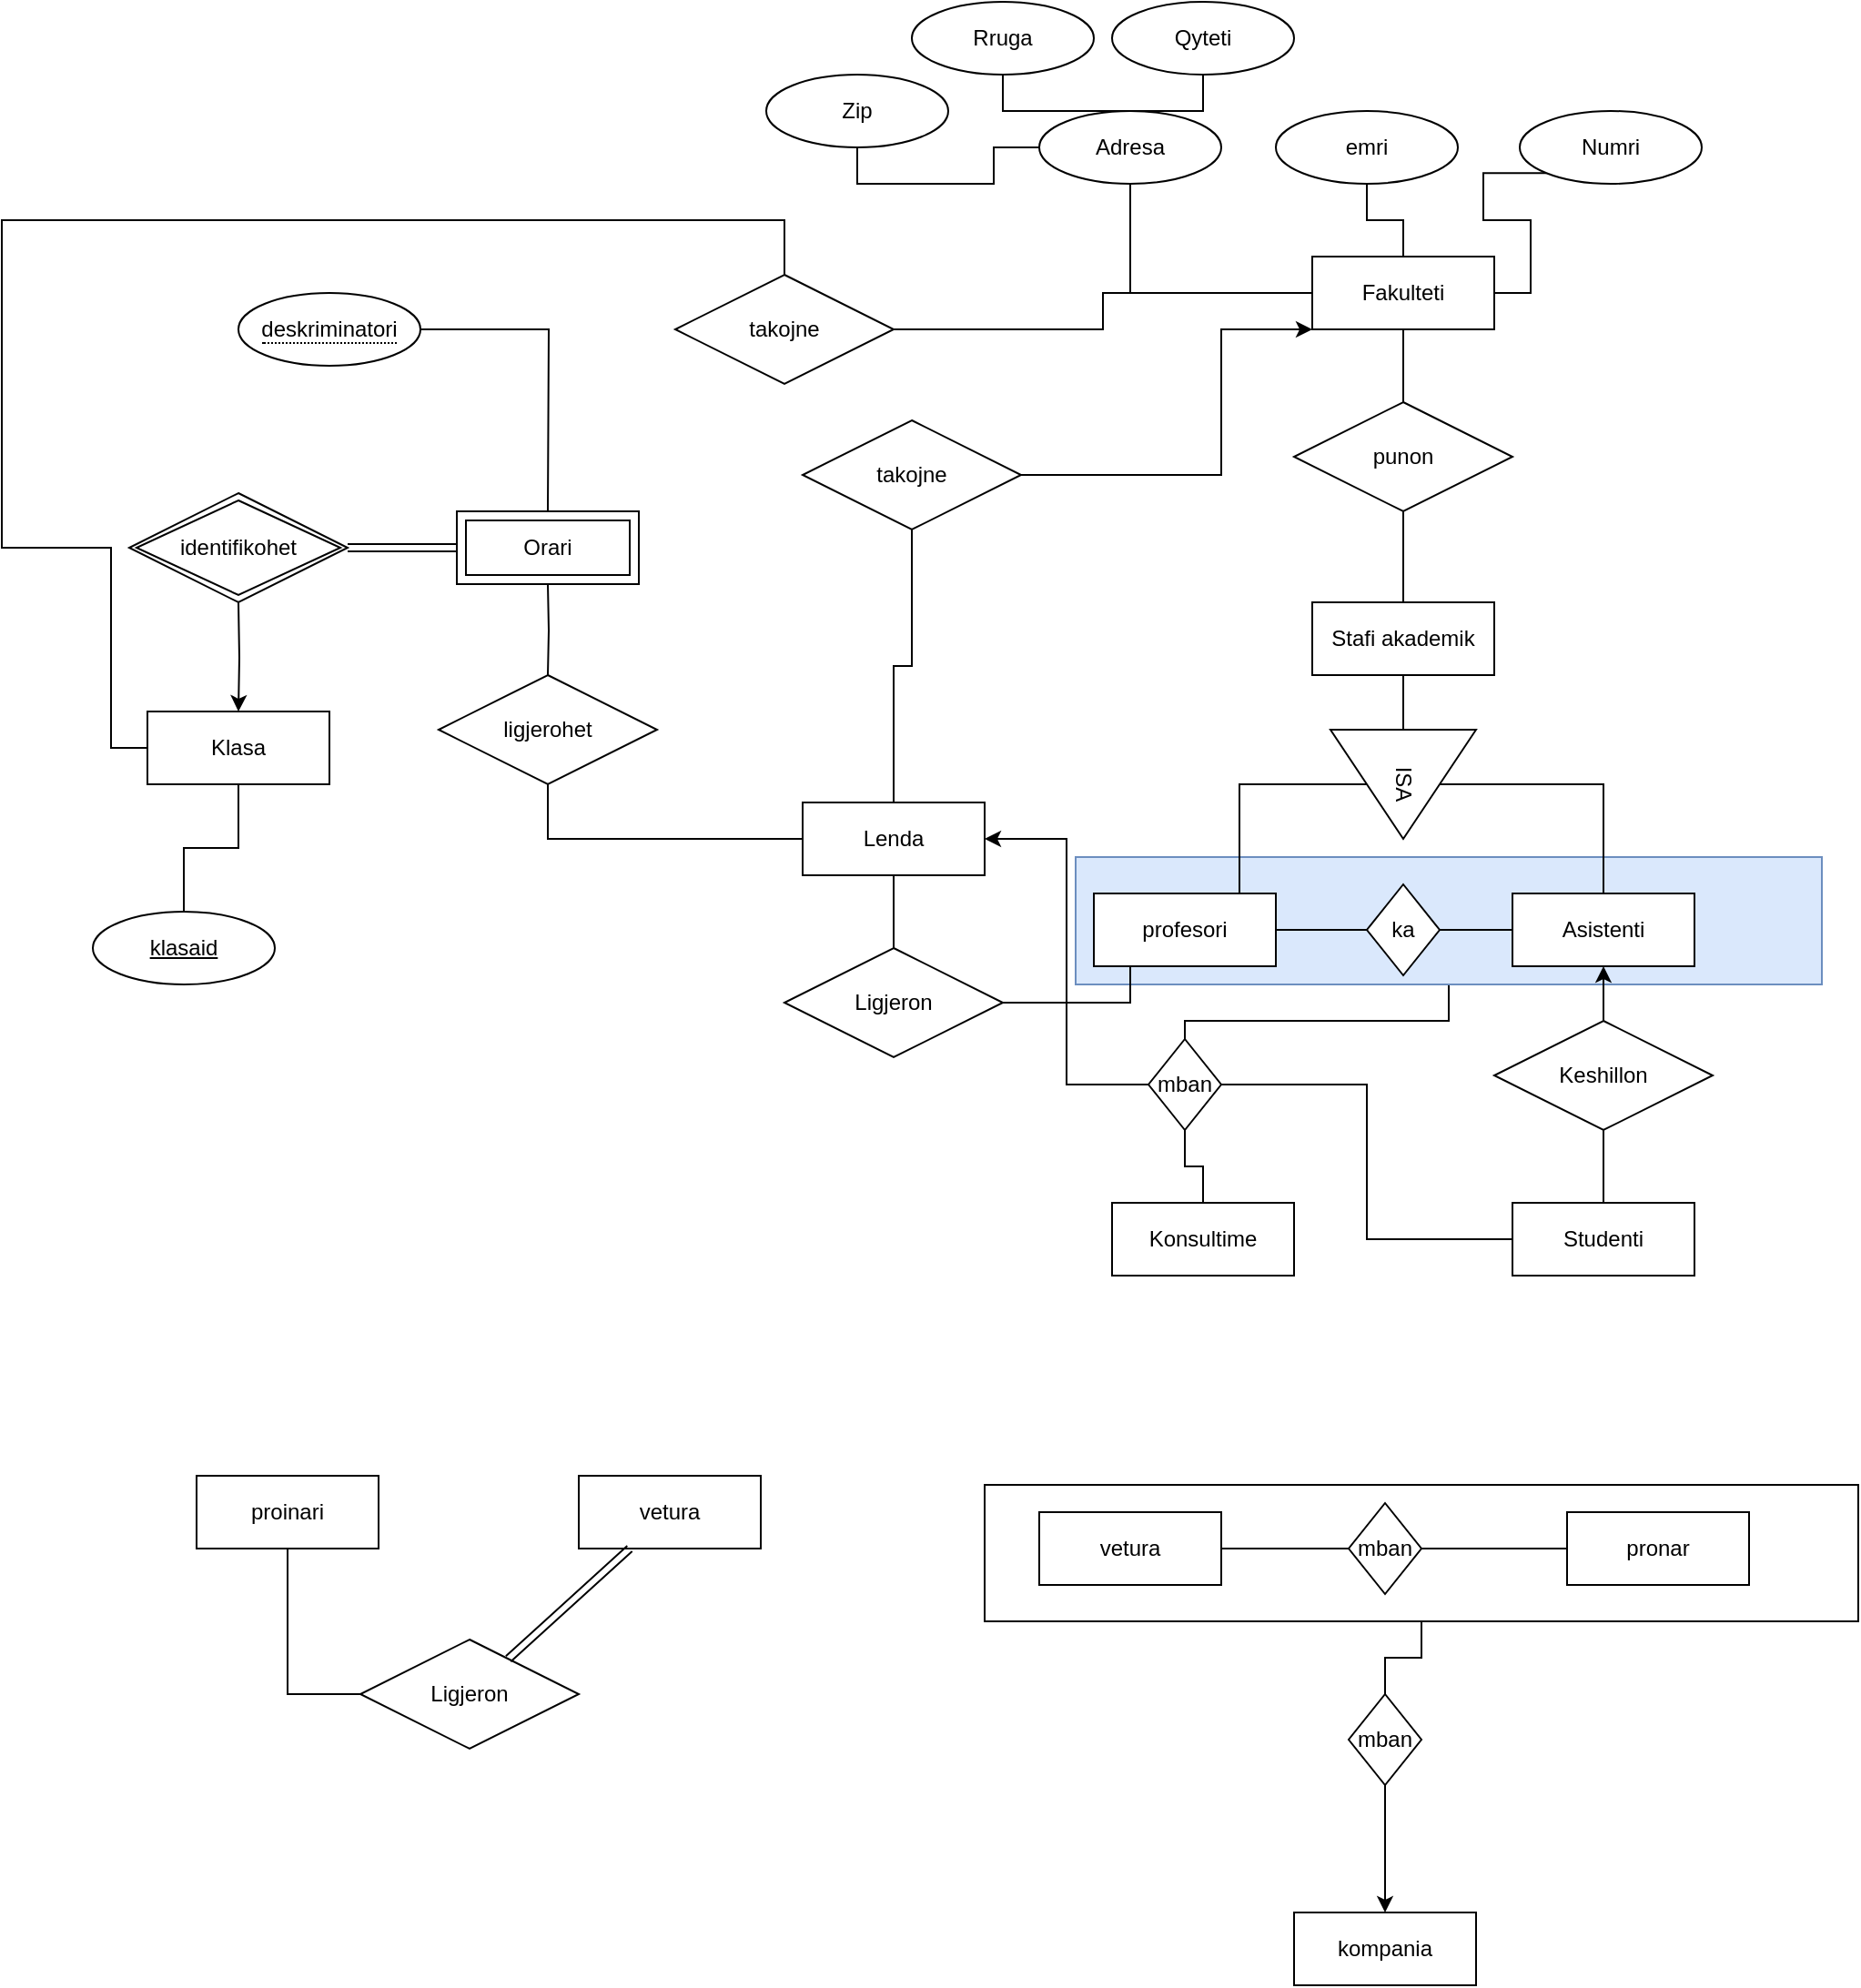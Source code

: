 <mxfile version="13.10.4" type="device"><diagram id="CICMo_LsbuT2AqRH-R7I" name="Page-1"><mxGraphModel dx="1764" dy="782" grid="1" gridSize="10" guides="1" tooltips="1" connect="1" arrows="1" fold="1" page="1" pageScale="1" pageWidth="827" pageHeight="1169" math="0" shadow="0"><root><mxCell id="0"/><mxCell id="1" parent="0"/><mxCell id="AmV_Rl4F-kF5K0ibp3AN-91" value="" style="rounded=0;whiteSpace=wrap;html=1;" vertex="1" parent="1"><mxGeometry x="20" y="825" width="480" height="75" as="geometry"/></mxCell><mxCell id="AmV_Rl4F-kF5K0ibp3AN-81" style="edgeStyle=orthogonalEdgeStyle;rounded=0;orthogonalLoop=1;jettySize=auto;html=1;exitX=0.5;exitY=1;exitDx=0;exitDy=0;startArrow=none;startFill=0;endArrow=none;endFill=0;" edge="1" parent="1" source="AmV_Rl4F-kF5K0ibp3AN-79" target="AmV_Rl4F-kF5K0ibp3AN-73"><mxGeometry relative="1" as="geometry"/></mxCell><mxCell id="AmV_Rl4F-kF5K0ibp3AN-79" value="" style="rounded=0;whiteSpace=wrap;html=1;fillColor=#dae8fc;strokeColor=#6c8ebf;" vertex="1" parent="1"><mxGeometry x="70" y="480" width="410" height="70" as="geometry"/></mxCell><mxCell id="AmV_Rl4F-kF5K0ibp3AN-1" value="Fakulteti" style="whiteSpace=wrap;html=1;align=center;" vertex="1" parent="1"><mxGeometry x="200" y="150" width="100" height="40" as="geometry"/></mxCell><mxCell id="AmV_Rl4F-kF5K0ibp3AN-9" style="edgeStyle=orthogonalEdgeStyle;rounded=0;orthogonalLoop=1;jettySize=auto;html=1;exitX=0.5;exitY=1;exitDx=0;exitDy=0;endArrow=none;endFill=0;" edge="1" parent="1" source="AmV_Rl4F-kF5K0ibp3AN-2" target="AmV_Rl4F-kF5K0ibp3AN-1"><mxGeometry relative="1" as="geometry"/></mxCell><mxCell id="AmV_Rl4F-kF5K0ibp3AN-2" value="emri" style="ellipse;whiteSpace=wrap;html=1;align=center;" vertex="1" parent="1"><mxGeometry x="180" y="70" width="100" height="40" as="geometry"/></mxCell><mxCell id="AmV_Rl4F-kF5K0ibp3AN-11" style="edgeStyle=orthogonalEdgeStyle;rounded=0;orthogonalLoop=1;jettySize=auto;html=1;exitX=0.5;exitY=1;exitDx=0;exitDy=0;endArrow=none;endFill=0;" edge="1" parent="1" source="AmV_Rl4F-kF5K0ibp3AN-3" target="AmV_Rl4F-kF5K0ibp3AN-4"><mxGeometry relative="1" as="geometry"/></mxCell><mxCell id="AmV_Rl4F-kF5K0ibp3AN-3" value="Qyteti" style="ellipse;whiteSpace=wrap;html=1;align=center;" vertex="1" parent="1"><mxGeometry x="90" y="10" width="100" height="40" as="geometry"/></mxCell><mxCell id="AmV_Rl4F-kF5K0ibp3AN-10" style="edgeStyle=orthogonalEdgeStyle;rounded=0;orthogonalLoop=1;jettySize=auto;html=1;exitX=0.5;exitY=1;exitDx=0;exitDy=0;entryX=0;entryY=0.5;entryDx=0;entryDy=0;endArrow=none;endFill=0;" edge="1" parent="1" source="AmV_Rl4F-kF5K0ibp3AN-4" target="AmV_Rl4F-kF5K0ibp3AN-1"><mxGeometry relative="1" as="geometry"/></mxCell><mxCell id="AmV_Rl4F-kF5K0ibp3AN-4" value="Adresa" style="ellipse;whiteSpace=wrap;html=1;align=center;" vertex="1" parent="1"><mxGeometry x="50" y="70" width="100" height="40" as="geometry"/></mxCell><mxCell id="AmV_Rl4F-kF5K0ibp3AN-8" style="edgeStyle=orthogonalEdgeStyle;rounded=0;orthogonalLoop=1;jettySize=auto;html=1;exitX=0;exitY=1;exitDx=0;exitDy=0;entryX=1;entryY=0.5;entryDx=0;entryDy=0;endArrow=none;endFill=0;" edge="1" parent="1" source="AmV_Rl4F-kF5K0ibp3AN-5" target="AmV_Rl4F-kF5K0ibp3AN-1"><mxGeometry relative="1" as="geometry"/></mxCell><mxCell id="AmV_Rl4F-kF5K0ibp3AN-5" value="Numri" style="ellipse;whiteSpace=wrap;html=1;align=center;" vertex="1" parent="1"><mxGeometry x="314" y="70" width="100" height="40" as="geometry"/></mxCell><mxCell id="AmV_Rl4F-kF5K0ibp3AN-12" style="edgeStyle=orthogonalEdgeStyle;rounded=0;orthogonalLoop=1;jettySize=auto;html=1;exitX=0.5;exitY=1;exitDx=0;exitDy=0;endArrow=none;endFill=0;" edge="1" parent="1" source="AmV_Rl4F-kF5K0ibp3AN-6" target="AmV_Rl4F-kF5K0ibp3AN-4"><mxGeometry relative="1" as="geometry"/></mxCell><mxCell id="AmV_Rl4F-kF5K0ibp3AN-6" value="Rruga" style="ellipse;whiteSpace=wrap;html=1;align=center;" vertex="1" parent="1"><mxGeometry x="-20" y="10" width="100" height="40" as="geometry"/></mxCell><mxCell id="AmV_Rl4F-kF5K0ibp3AN-13" style="edgeStyle=orthogonalEdgeStyle;rounded=0;orthogonalLoop=1;jettySize=auto;html=1;exitX=0.5;exitY=1;exitDx=0;exitDy=0;endArrow=none;endFill=0;" edge="1" parent="1" source="AmV_Rl4F-kF5K0ibp3AN-7" target="AmV_Rl4F-kF5K0ibp3AN-4"><mxGeometry relative="1" as="geometry"/></mxCell><mxCell id="AmV_Rl4F-kF5K0ibp3AN-7" value="Zip" style="ellipse;whiteSpace=wrap;html=1;align=center;" vertex="1" parent="1"><mxGeometry x="-100" y="50" width="100" height="40" as="geometry"/></mxCell><mxCell id="AmV_Rl4F-kF5K0ibp3AN-21" style="edgeStyle=orthogonalEdgeStyle;rounded=0;orthogonalLoop=1;jettySize=auto;html=1;exitX=0.5;exitY=1;exitDx=0;exitDy=0;entryX=0;entryY=0.5;entryDx=0;entryDy=0;endArrow=none;endFill=0;" edge="1" parent="1" source="AmV_Rl4F-kF5K0ibp3AN-14" target="AmV_Rl4F-kF5K0ibp3AN-20"><mxGeometry relative="1" as="geometry"/></mxCell><mxCell id="AmV_Rl4F-kF5K0ibp3AN-14" value="Stafi akademik" style="whiteSpace=wrap;html=1;align=center;" vertex="1" parent="1"><mxGeometry x="200" y="340" width="100" height="40" as="geometry"/></mxCell><mxCell id="AmV_Rl4F-kF5K0ibp3AN-16" style="edgeStyle=orthogonalEdgeStyle;rounded=0;orthogonalLoop=1;jettySize=auto;html=1;exitX=0.5;exitY=0;exitDx=0;exitDy=0;endArrow=none;endFill=0;" edge="1" parent="1" source="AmV_Rl4F-kF5K0ibp3AN-15" target="AmV_Rl4F-kF5K0ibp3AN-1"><mxGeometry relative="1" as="geometry"/></mxCell><mxCell id="AmV_Rl4F-kF5K0ibp3AN-17" style="edgeStyle=orthogonalEdgeStyle;rounded=0;orthogonalLoop=1;jettySize=auto;html=1;exitX=0.5;exitY=1;exitDx=0;exitDy=0;entryX=0.5;entryY=0;entryDx=0;entryDy=0;endArrow=none;endFill=0;" edge="1" parent="1" source="AmV_Rl4F-kF5K0ibp3AN-15" target="AmV_Rl4F-kF5K0ibp3AN-14"><mxGeometry relative="1" as="geometry"/></mxCell><mxCell id="AmV_Rl4F-kF5K0ibp3AN-15" value="punon" style="shape=rhombus;perimeter=rhombusPerimeter;whiteSpace=wrap;html=1;align=center;" vertex="1" parent="1"><mxGeometry x="190" y="230" width="120" height="60" as="geometry"/></mxCell><mxCell id="AmV_Rl4F-kF5K0ibp3AN-34" style="edgeStyle=orthogonalEdgeStyle;rounded=0;orthogonalLoop=1;jettySize=auto;html=1;exitX=0.5;exitY=1;exitDx=0;exitDy=0;endArrow=none;endFill=0;" edge="1" parent="1" source="AmV_Rl4F-kF5K0ibp3AN-18" target="AmV_Rl4F-kF5K0ibp3AN-33"><mxGeometry relative="1" as="geometry"><Array as="points"><mxPoint x="100" y="540"/><mxPoint x="100" y="560"/></Array></mxGeometry></mxCell><mxCell id="AmV_Rl4F-kF5K0ibp3AN-41" style="edgeStyle=orthogonalEdgeStyle;rounded=0;orthogonalLoop=1;jettySize=auto;html=1;exitX=1;exitY=0.5;exitDx=0;exitDy=0;startArrow=none;startFill=0;endArrow=none;endFill=0;" edge="1" parent="1" source="AmV_Rl4F-kF5K0ibp3AN-18" target="AmV_Rl4F-kF5K0ibp3AN-40"><mxGeometry relative="1" as="geometry"/></mxCell><mxCell id="AmV_Rl4F-kF5K0ibp3AN-18" value="profesori" style="whiteSpace=wrap;html=1;align=center;" vertex="1" parent="1"><mxGeometry x="80" y="500" width="100" height="40" as="geometry"/></mxCell><mxCell id="AmV_Rl4F-kF5K0ibp3AN-38" style="edgeStyle=orthogonalEdgeStyle;rounded=0;orthogonalLoop=1;jettySize=auto;html=1;exitX=0.5;exitY=1;exitDx=0;exitDy=0;entryX=0.5;entryY=0;entryDx=0;entryDy=0;endArrow=none;endFill=0;startArrow=classic;startFill=1;" edge="1" parent="1" source="AmV_Rl4F-kF5K0ibp3AN-19" target="AmV_Rl4F-kF5K0ibp3AN-37"><mxGeometry relative="1" as="geometry"/></mxCell><mxCell id="AmV_Rl4F-kF5K0ibp3AN-19" value="Asistenti" style="whiteSpace=wrap;html=1;align=center;" vertex="1" parent="1"><mxGeometry x="310" y="500" width="100" height="40" as="geometry"/></mxCell><mxCell id="AmV_Rl4F-kF5K0ibp3AN-22" style="edgeStyle=orthogonalEdgeStyle;rounded=0;orthogonalLoop=1;jettySize=auto;html=1;exitX=0.5;exitY=1;exitDx=0;exitDy=0;entryX=0.5;entryY=0;entryDx=0;entryDy=0;endArrow=none;endFill=0;" edge="1" parent="1" source="AmV_Rl4F-kF5K0ibp3AN-20" target="AmV_Rl4F-kF5K0ibp3AN-18"><mxGeometry relative="1" as="geometry"><Array as="points"><mxPoint x="160" y="440"/></Array></mxGeometry></mxCell><mxCell id="AmV_Rl4F-kF5K0ibp3AN-23" style="edgeStyle=orthogonalEdgeStyle;rounded=0;orthogonalLoop=1;jettySize=auto;html=1;exitX=0.5;exitY=0;exitDx=0;exitDy=0;endArrow=none;endFill=0;" edge="1" parent="1" source="AmV_Rl4F-kF5K0ibp3AN-20" target="AmV_Rl4F-kF5K0ibp3AN-19"><mxGeometry relative="1" as="geometry"/></mxCell><mxCell id="AmV_Rl4F-kF5K0ibp3AN-20" value="ISA" style="triangle;whiteSpace=wrap;html=1;rotation=90;" vertex="1" parent="1"><mxGeometry x="220" y="400" width="60" height="80" as="geometry"/></mxCell><mxCell id="AmV_Rl4F-kF5K0ibp3AN-77" style="edgeStyle=orthogonalEdgeStyle;rounded=0;orthogonalLoop=1;jettySize=auto;html=1;exitX=1;exitY=0.5;exitDx=0;exitDy=0;entryX=0;entryY=0.5;entryDx=0;entryDy=0;startArrow=classic;startFill=1;endArrow=none;endFill=0;" edge="1" parent="1" source="AmV_Rl4F-kF5K0ibp3AN-32" target="AmV_Rl4F-kF5K0ibp3AN-73"><mxGeometry relative="1" as="geometry"/></mxCell><mxCell id="AmV_Rl4F-kF5K0ibp3AN-32" value="Lenda" style="whiteSpace=wrap;html=1;align=center;" vertex="1" parent="1"><mxGeometry x="-80" y="450" width="100" height="40" as="geometry"/></mxCell><mxCell id="AmV_Rl4F-kF5K0ibp3AN-35" style="edgeStyle=orthogonalEdgeStyle;rounded=0;orthogonalLoop=1;jettySize=auto;html=1;endArrow=none;endFill=0;" edge="1" parent="1" source="AmV_Rl4F-kF5K0ibp3AN-33" target="AmV_Rl4F-kF5K0ibp3AN-32"><mxGeometry relative="1" as="geometry"/></mxCell><mxCell id="AmV_Rl4F-kF5K0ibp3AN-33" value="Ligjeron" style="shape=rhombus;perimeter=rhombusPerimeter;whiteSpace=wrap;html=1;align=center;" vertex="1" parent="1"><mxGeometry x="-90" y="530" width="120" height="60" as="geometry"/></mxCell><mxCell id="AmV_Rl4F-kF5K0ibp3AN-36" value="Studenti" style="whiteSpace=wrap;html=1;align=center;" vertex="1" parent="1"><mxGeometry x="310" y="670" width="100" height="40" as="geometry"/></mxCell><mxCell id="AmV_Rl4F-kF5K0ibp3AN-39" style="edgeStyle=orthogonalEdgeStyle;rounded=0;orthogonalLoop=1;jettySize=auto;html=1;exitX=0.5;exitY=1;exitDx=0;exitDy=0;entryX=0.5;entryY=0;entryDx=0;entryDy=0;endArrow=none;endFill=0;" edge="1" parent="1" source="AmV_Rl4F-kF5K0ibp3AN-37" target="AmV_Rl4F-kF5K0ibp3AN-36"><mxGeometry relative="1" as="geometry"/></mxCell><mxCell id="AmV_Rl4F-kF5K0ibp3AN-37" value="Keshillon" style="shape=rhombus;perimeter=rhombusPerimeter;whiteSpace=wrap;html=1;align=center;" vertex="1" parent="1"><mxGeometry x="300" y="570" width="120" height="60" as="geometry"/></mxCell><mxCell id="AmV_Rl4F-kF5K0ibp3AN-42" style="edgeStyle=orthogonalEdgeStyle;rounded=0;orthogonalLoop=1;jettySize=auto;html=1;exitX=1;exitY=0.5;exitDx=0;exitDy=0;startArrow=none;startFill=0;endArrow=none;endFill=0;" edge="1" parent="1" source="AmV_Rl4F-kF5K0ibp3AN-40" target="AmV_Rl4F-kF5K0ibp3AN-19"><mxGeometry relative="1" as="geometry"/></mxCell><mxCell id="AmV_Rl4F-kF5K0ibp3AN-40" value="ka" style="shape=rhombus;perimeter=rhombusPerimeter;whiteSpace=wrap;html=1;align=center;" vertex="1" parent="1"><mxGeometry x="230" y="495" width="40" height="50" as="geometry"/></mxCell><mxCell id="AmV_Rl4F-kF5K0ibp3AN-44" style="edgeStyle=orthogonalEdgeStyle;rounded=0;orthogonalLoop=1;jettySize=auto;html=1;exitX=1;exitY=0.5;exitDx=0;exitDy=0;startArrow=none;startFill=0;endArrow=classic;endFill=1;" edge="1" parent="1" source="AmV_Rl4F-kF5K0ibp3AN-43" target="AmV_Rl4F-kF5K0ibp3AN-1"><mxGeometry relative="1" as="geometry"><Array as="points"><mxPoint x="150" y="270"/><mxPoint x="150" y="190"/></Array></mxGeometry></mxCell><mxCell id="AmV_Rl4F-kF5K0ibp3AN-45" style="edgeStyle=orthogonalEdgeStyle;rounded=0;orthogonalLoop=1;jettySize=auto;html=1;exitX=0.5;exitY=1;exitDx=0;exitDy=0;startArrow=none;startFill=0;endArrow=none;endFill=0;" edge="1" parent="1" source="AmV_Rl4F-kF5K0ibp3AN-43" target="AmV_Rl4F-kF5K0ibp3AN-32"><mxGeometry relative="1" as="geometry"/></mxCell><mxCell id="AmV_Rl4F-kF5K0ibp3AN-43" value="takojne" style="shape=rhombus;perimeter=rhombusPerimeter;whiteSpace=wrap;html=1;align=center;" vertex="1" parent="1"><mxGeometry x="-80" y="240" width="120" height="60" as="geometry"/></mxCell><mxCell id="AmV_Rl4F-kF5K0ibp3AN-49" style="edgeStyle=orthogonalEdgeStyle;rounded=0;orthogonalLoop=1;jettySize=auto;html=1;exitX=0.5;exitY=1;exitDx=0;exitDy=0;entryX=0.5;entryY=0;entryDx=0;entryDy=0;startArrow=none;startFill=0;endArrow=none;endFill=0;" edge="1" parent="1" target="AmV_Rl4F-kF5K0ibp3AN-48"><mxGeometry relative="1" as="geometry"><mxPoint x="-220" y="330.0" as="sourcePoint"/></mxGeometry></mxCell><mxCell id="AmV_Rl4F-kF5K0ibp3AN-50" style="edgeStyle=orthogonalEdgeStyle;rounded=0;orthogonalLoop=1;jettySize=auto;html=1;exitX=0.5;exitY=1;exitDx=0;exitDy=0;entryX=0;entryY=0.5;entryDx=0;entryDy=0;startArrow=none;startFill=0;endArrow=none;endFill=0;" edge="1" parent="1" source="AmV_Rl4F-kF5K0ibp3AN-48" target="AmV_Rl4F-kF5K0ibp3AN-32"><mxGeometry relative="1" as="geometry"/></mxCell><mxCell id="AmV_Rl4F-kF5K0ibp3AN-48" value="ligjerohet" style="shape=rhombus;perimeter=rhombusPerimeter;whiteSpace=wrap;html=1;align=center;" vertex="1" parent="1"><mxGeometry x="-280" y="380" width="120" height="60" as="geometry"/></mxCell><mxCell id="AmV_Rl4F-kF5K0ibp3AN-54" style="edgeStyle=orthogonalEdgeStyle;rounded=0;orthogonalLoop=1;jettySize=auto;html=1;entryX=0.5;entryY=0;entryDx=0;entryDy=0;startArrow=none;startFill=0;endArrow=none;endFill=0;" edge="1" parent="1" source="AmV_Rl4F-kF5K0ibp3AN-68"><mxGeometry relative="1" as="geometry"><mxPoint x="-300" y="220" as="sourcePoint"/><mxPoint x="-220" y="290" as="targetPoint"/></mxGeometry></mxCell><mxCell id="AmV_Rl4F-kF5K0ibp3AN-70" style="edgeStyle=orthogonalEdgeStyle;rounded=0;orthogonalLoop=1;jettySize=auto;html=1;exitX=0;exitY=0.5;exitDx=0;exitDy=0;startArrow=none;startFill=0;endArrow=none;endFill=0;" edge="1" parent="1" source="AmV_Rl4F-kF5K0ibp3AN-53" target="AmV_Rl4F-kF5K0ibp3AN-69"><mxGeometry relative="1" as="geometry"><Array as="points"><mxPoint x="-460" y="420"/><mxPoint x="-460" y="310"/><mxPoint x="-520" y="310"/><mxPoint x="-520" y="130"/><mxPoint x="-90" y="130"/></Array></mxGeometry></mxCell><mxCell id="AmV_Rl4F-kF5K0ibp3AN-53" value="Klasa" style="whiteSpace=wrap;html=1;align=center;" vertex="1" parent="1"><mxGeometry x="-440" y="400" width="100" height="40" as="geometry"/></mxCell><mxCell id="AmV_Rl4F-kF5K0ibp3AN-57" style="edgeStyle=orthogonalEdgeStyle;rounded=0;orthogonalLoop=1;jettySize=auto;html=1;exitX=0.5;exitY=1;exitDx=0;exitDy=0;entryX=0.5;entryY=0;entryDx=0;entryDy=0;startArrow=none;startFill=0;endArrow=classic;endFill=1;" edge="1" parent="1" target="AmV_Rl4F-kF5K0ibp3AN-53"><mxGeometry relative="1" as="geometry"><mxPoint x="-390.0" y="340" as="sourcePoint"/></mxGeometry></mxCell><mxCell id="AmV_Rl4F-kF5K0ibp3AN-58" value="Orari" style="shape=ext;margin=3;double=1;whiteSpace=wrap;html=1;align=center;" vertex="1" parent="1"><mxGeometry x="-270" y="290" width="100" height="40" as="geometry"/></mxCell><mxCell id="AmV_Rl4F-kF5K0ibp3AN-59" value="identifikohet" style="shape=rhombus;double=1;perimeter=rhombusPerimeter;whiteSpace=wrap;html=1;align=center;" vertex="1" parent="1"><mxGeometry x="-450" y="280" width="120" height="60" as="geometry"/></mxCell><mxCell id="AmV_Rl4F-kF5K0ibp3AN-60" value="" style="shape=link;html=1;startArrow=none;startFill=0;endArrow=classic;endFill=1;" edge="1" parent="1" source="AmV_Rl4F-kF5K0ibp3AN-59" target="AmV_Rl4F-kF5K0ibp3AN-58"><mxGeometry width="100" relative="1" as="geometry"><mxPoint x="-250" y="390" as="sourcePoint"/><mxPoint x="-150" y="390" as="targetPoint"/></mxGeometry></mxCell><mxCell id="AmV_Rl4F-kF5K0ibp3AN-64" style="edgeStyle=orthogonalEdgeStyle;rounded=0;orthogonalLoop=1;jettySize=auto;html=1;exitX=0.5;exitY=1;exitDx=0;exitDy=0;entryX=0;entryY=0.5;entryDx=0;entryDy=0;startArrow=none;startFill=0;endArrow=none;endFill=0;" edge="1" parent="1" source="AmV_Rl4F-kF5K0ibp3AN-61" target="AmV_Rl4F-kF5K0ibp3AN-63"><mxGeometry relative="1" as="geometry"/></mxCell><mxCell id="AmV_Rl4F-kF5K0ibp3AN-61" value="proinari" style="whiteSpace=wrap;html=1;align=center;" vertex="1" parent="1"><mxGeometry x="-413" y="820" width="100" height="40" as="geometry"/></mxCell><mxCell id="AmV_Rl4F-kF5K0ibp3AN-62" value="vetura" style="whiteSpace=wrap;html=1;align=center;" vertex="1" parent="1"><mxGeometry x="-203" y="820" width="100" height="40" as="geometry"/></mxCell><mxCell id="AmV_Rl4F-kF5K0ibp3AN-63" value="Ligjeron" style="shape=rhombus;perimeter=rhombusPerimeter;whiteSpace=wrap;html=1;align=center;" vertex="1" parent="1"><mxGeometry x="-323" y="910" width="120" height="60" as="geometry"/></mxCell><mxCell id="AmV_Rl4F-kF5K0ibp3AN-65" value="" style="shape=link;html=1;startArrow=none;startFill=0;endArrow=classic;endFill=1;" edge="1" parent="1" source="AmV_Rl4F-kF5K0ibp3AN-63" target="AmV_Rl4F-kF5K0ibp3AN-62"><mxGeometry width="100" relative="1" as="geometry"><mxPoint x="-313" y="590" as="sourcePoint"/><mxPoint x="-253" y="590" as="targetPoint"/></mxGeometry></mxCell><mxCell id="AmV_Rl4F-kF5K0ibp3AN-67" style="edgeStyle=orthogonalEdgeStyle;rounded=0;orthogonalLoop=1;jettySize=auto;html=1;exitX=0.5;exitY=0;exitDx=0;exitDy=0;startArrow=none;startFill=0;endArrow=none;endFill=0;" edge="1" parent="1" source="AmV_Rl4F-kF5K0ibp3AN-66" target="AmV_Rl4F-kF5K0ibp3AN-53"><mxGeometry relative="1" as="geometry"/></mxCell><mxCell id="AmV_Rl4F-kF5K0ibp3AN-66" value="klasaid" style="ellipse;whiteSpace=wrap;html=1;align=center;fontStyle=4;" vertex="1" parent="1"><mxGeometry x="-470" y="510" width="100" height="40" as="geometry"/></mxCell><mxCell id="AmV_Rl4F-kF5K0ibp3AN-68" value="&lt;span style=&quot;border-bottom: 1px dotted&quot;&gt;deskriminatori&lt;/span&gt;" style="ellipse;whiteSpace=wrap;html=1;align=center;" vertex="1" parent="1"><mxGeometry x="-390" y="170" width="100" height="40" as="geometry"/></mxCell><mxCell id="AmV_Rl4F-kF5K0ibp3AN-71" style="edgeStyle=orthogonalEdgeStyle;rounded=0;orthogonalLoop=1;jettySize=auto;html=1;exitX=1;exitY=0.5;exitDx=0;exitDy=0;startArrow=none;startFill=0;endArrow=none;endFill=0;" edge="1" parent="1" source="AmV_Rl4F-kF5K0ibp3AN-69" target="AmV_Rl4F-kF5K0ibp3AN-1"><mxGeometry relative="1" as="geometry"/></mxCell><mxCell id="AmV_Rl4F-kF5K0ibp3AN-69" value="takojne" style="shape=rhombus;perimeter=rhombusPerimeter;whiteSpace=wrap;html=1;align=center;" vertex="1" parent="1"><mxGeometry x="-150" y="160" width="120" height="60" as="geometry"/></mxCell><mxCell id="AmV_Rl4F-kF5K0ibp3AN-72" value="Konsultime" style="whiteSpace=wrap;html=1;align=center;" vertex="1" parent="1"><mxGeometry x="90" y="670" width="100" height="40" as="geometry"/></mxCell><mxCell id="AmV_Rl4F-kF5K0ibp3AN-75" style="edgeStyle=orthogonalEdgeStyle;rounded=0;orthogonalLoop=1;jettySize=auto;html=1;exitX=0.5;exitY=1;exitDx=0;exitDy=0;startArrow=none;startFill=0;endArrow=none;endFill=0;" edge="1" parent="1" source="AmV_Rl4F-kF5K0ibp3AN-73" target="AmV_Rl4F-kF5K0ibp3AN-72"><mxGeometry relative="1" as="geometry"/></mxCell><mxCell id="AmV_Rl4F-kF5K0ibp3AN-76" style="edgeStyle=orthogonalEdgeStyle;rounded=0;orthogonalLoop=1;jettySize=auto;html=1;exitX=1;exitY=0.5;exitDx=0;exitDy=0;entryX=0;entryY=0.5;entryDx=0;entryDy=0;startArrow=none;startFill=0;endArrow=none;endFill=0;" edge="1" parent="1" source="AmV_Rl4F-kF5K0ibp3AN-73" target="AmV_Rl4F-kF5K0ibp3AN-36"><mxGeometry relative="1" as="geometry"/></mxCell><mxCell id="AmV_Rl4F-kF5K0ibp3AN-73" value="mban" style="shape=rhombus;perimeter=rhombusPerimeter;whiteSpace=wrap;html=1;align=center;" vertex="1" parent="1"><mxGeometry x="110" y="580" width="40" height="50" as="geometry"/></mxCell><mxCell id="AmV_Rl4F-kF5K0ibp3AN-88" style="edgeStyle=orthogonalEdgeStyle;rounded=0;orthogonalLoop=1;jettySize=auto;html=1;exitX=1;exitY=0.5;exitDx=0;exitDy=0;startArrow=none;startFill=0;endArrow=none;endFill=0;" edge="1" parent="1" source="AmV_Rl4F-kF5K0ibp3AN-84" target="AmV_Rl4F-kF5K0ibp3AN-86"><mxGeometry relative="1" as="geometry"/></mxCell><mxCell id="AmV_Rl4F-kF5K0ibp3AN-84" value="vetura" style="whiteSpace=wrap;html=1;align=center;" vertex="1" parent="1"><mxGeometry x="50" y="840" width="100" height="40" as="geometry"/></mxCell><mxCell id="AmV_Rl4F-kF5K0ibp3AN-85" value="pronar" style="whiteSpace=wrap;html=1;align=center;" vertex="1" parent="1"><mxGeometry x="340" y="840" width="100" height="40" as="geometry"/></mxCell><mxCell id="AmV_Rl4F-kF5K0ibp3AN-87" style="edgeStyle=orthogonalEdgeStyle;rounded=0;orthogonalLoop=1;jettySize=auto;html=1;exitX=1;exitY=0.5;exitDx=0;exitDy=0;startArrow=none;startFill=0;endArrow=none;endFill=0;" edge="1" parent="1" source="AmV_Rl4F-kF5K0ibp3AN-86" target="AmV_Rl4F-kF5K0ibp3AN-85"><mxGeometry relative="1" as="geometry"/></mxCell><mxCell id="AmV_Rl4F-kF5K0ibp3AN-90" style="edgeStyle=orthogonalEdgeStyle;rounded=0;orthogonalLoop=1;jettySize=auto;html=1;startArrow=none;startFill=0;endArrow=classic;endFill=1;" edge="1" parent="1" source="AmV_Rl4F-kF5K0ibp3AN-92" target="AmV_Rl4F-kF5K0ibp3AN-89"><mxGeometry relative="1" as="geometry"/></mxCell><mxCell id="AmV_Rl4F-kF5K0ibp3AN-86" value="mban" style="shape=rhombus;perimeter=rhombusPerimeter;whiteSpace=wrap;html=1;align=center;" vertex="1" parent="1"><mxGeometry x="220" y="835" width="40" height="50" as="geometry"/></mxCell><mxCell id="AmV_Rl4F-kF5K0ibp3AN-89" value="kompania" style="whiteSpace=wrap;html=1;align=center;" vertex="1" parent="1"><mxGeometry x="190" y="1060" width="100" height="40" as="geometry"/></mxCell><mxCell id="AmV_Rl4F-kF5K0ibp3AN-93" style="edgeStyle=orthogonalEdgeStyle;rounded=0;orthogonalLoop=1;jettySize=auto;html=1;exitX=0.5;exitY=0;exitDx=0;exitDy=0;startArrow=none;startFill=0;endArrow=none;endFill=0;" edge="1" parent="1" source="AmV_Rl4F-kF5K0ibp3AN-92" target="AmV_Rl4F-kF5K0ibp3AN-91"><mxGeometry relative="1" as="geometry"/></mxCell><mxCell id="AmV_Rl4F-kF5K0ibp3AN-92" value="mban" style="shape=rhombus;perimeter=rhombusPerimeter;whiteSpace=wrap;html=1;align=center;" vertex="1" parent="1"><mxGeometry x="220" y="940" width="40" height="50" as="geometry"/></mxCell></root></mxGraphModel></diagram></mxfile>